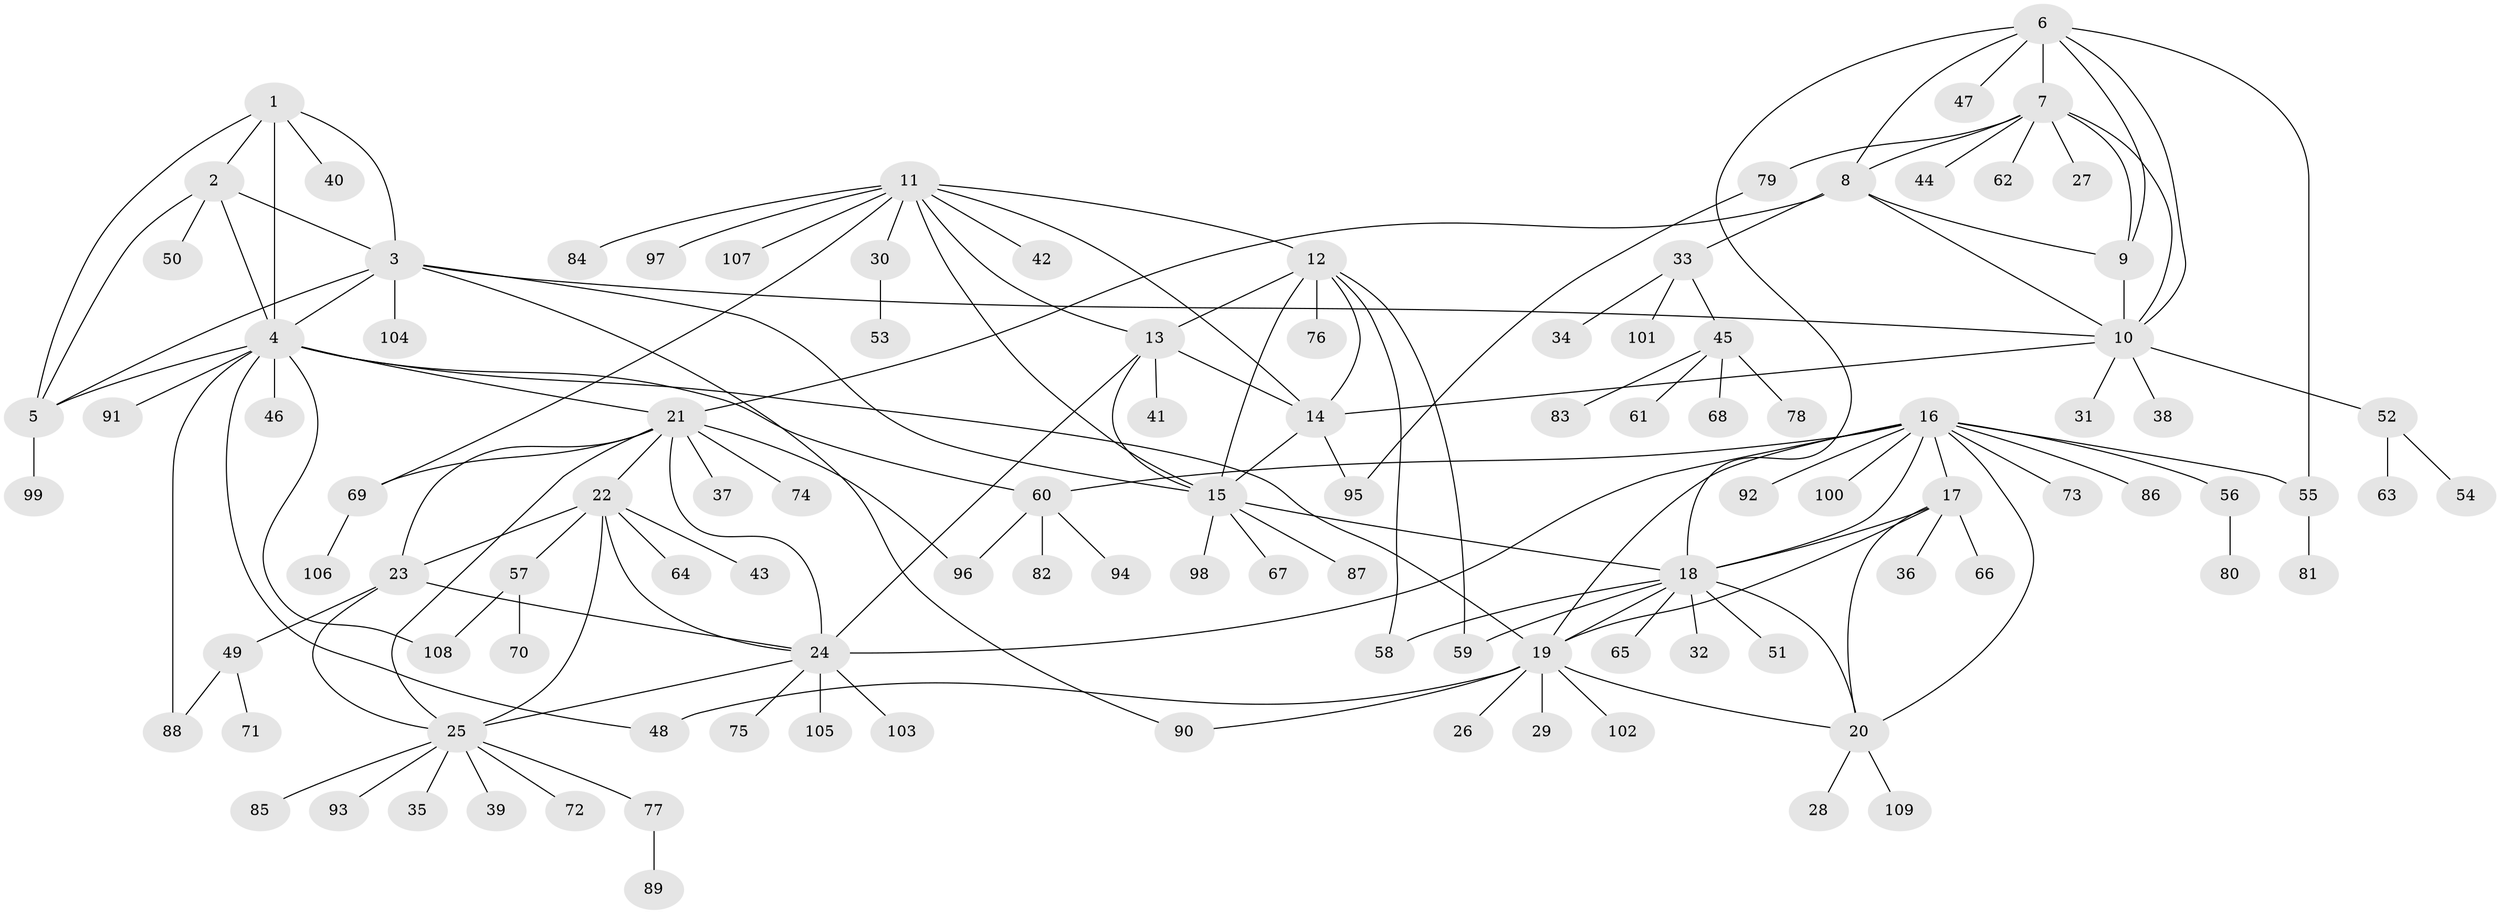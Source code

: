 // coarse degree distribution, {4: 0.08955223880597014, 7: 0.05970149253731343, 11: 0.029850746268656716, 5: 0.1044776119402985, 8: 0.04477611940298507, 6: 0.029850746268656716, 9: 0.029850746268656716, 3: 0.05970149253731343, 1: 0.4626865671641791, 2: 0.08955223880597014}
// Generated by graph-tools (version 1.1) at 2025/52/03/04/25 22:52:33]
// undirected, 109 vertices, 155 edges
graph export_dot {
  node [color=gray90,style=filled];
  1;
  2;
  3;
  4;
  5;
  6;
  7;
  8;
  9;
  10;
  11;
  12;
  13;
  14;
  15;
  16;
  17;
  18;
  19;
  20;
  21;
  22;
  23;
  24;
  25;
  26;
  27;
  28;
  29;
  30;
  31;
  32;
  33;
  34;
  35;
  36;
  37;
  38;
  39;
  40;
  41;
  42;
  43;
  44;
  45;
  46;
  47;
  48;
  49;
  50;
  51;
  52;
  53;
  54;
  55;
  56;
  57;
  58;
  59;
  60;
  61;
  62;
  63;
  64;
  65;
  66;
  67;
  68;
  69;
  70;
  71;
  72;
  73;
  74;
  75;
  76;
  77;
  78;
  79;
  80;
  81;
  82;
  83;
  84;
  85;
  86;
  87;
  88;
  89;
  90;
  91;
  92;
  93;
  94;
  95;
  96;
  97;
  98;
  99;
  100;
  101;
  102;
  103;
  104;
  105;
  106;
  107;
  108;
  109;
  1 -- 2;
  1 -- 3;
  1 -- 4;
  1 -- 5;
  1 -- 40;
  2 -- 3;
  2 -- 4;
  2 -- 5;
  2 -- 50;
  3 -- 4;
  3 -- 5;
  3 -- 10;
  3 -- 15;
  3 -- 90;
  3 -- 104;
  4 -- 5;
  4 -- 19;
  4 -- 21;
  4 -- 46;
  4 -- 48;
  4 -- 60;
  4 -- 88;
  4 -- 91;
  4 -- 108;
  5 -- 99;
  6 -- 7;
  6 -- 8;
  6 -- 9;
  6 -- 10;
  6 -- 18;
  6 -- 47;
  6 -- 55;
  7 -- 8;
  7 -- 9;
  7 -- 10;
  7 -- 27;
  7 -- 44;
  7 -- 62;
  7 -- 79;
  8 -- 9;
  8 -- 10;
  8 -- 21;
  8 -- 33;
  9 -- 10;
  10 -- 14;
  10 -- 31;
  10 -- 38;
  10 -- 52;
  11 -- 12;
  11 -- 13;
  11 -- 14;
  11 -- 15;
  11 -- 30;
  11 -- 42;
  11 -- 69;
  11 -- 84;
  11 -- 97;
  11 -- 107;
  12 -- 13;
  12 -- 14;
  12 -- 15;
  12 -- 58;
  12 -- 59;
  12 -- 76;
  13 -- 14;
  13 -- 15;
  13 -- 24;
  13 -- 41;
  14 -- 15;
  14 -- 95;
  15 -- 18;
  15 -- 67;
  15 -- 87;
  15 -- 98;
  16 -- 17;
  16 -- 18;
  16 -- 19;
  16 -- 20;
  16 -- 24;
  16 -- 55;
  16 -- 56;
  16 -- 60;
  16 -- 73;
  16 -- 86;
  16 -- 92;
  16 -- 100;
  17 -- 18;
  17 -- 19;
  17 -- 20;
  17 -- 36;
  17 -- 66;
  18 -- 19;
  18 -- 20;
  18 -- 32;
  18 -- 51;
  18 -- 58;
  18 -- 59;
  18 -- 65;
  19 -- 20;
  19 -- 26;
  19 -- 29;
  19 -- 48;
  19 -- 90;
  19 -- 102;
  20 -- 28;
  20 -- 109;
  21 -- 22;
  21 -- 23;
  21 -- 24;
  21 -- 25;
  21 -- 37;
  21 -- 69;
  21 -- 74;
  21 -- 96;
  22 -- 23;
  22 -- 24;
  22 -- 25;
  22 -- 43;
  22 -- 57;
  22 -- 64;
  23 -- 24;
  23 -- 25;
  23 -- 49;
  24 -- 25;
  24 -- 75;
  24 -- 103;
  24 -- 105;
  25 -- 35;
  25 -- 39;
  25 -- 72;
  25 -- 77;
  25 -- 85;
  25 -- 93;
  30 -- 53;
  33 -- 34;
  33 -- 45;
  33 -- 101;
  45 -- 61;
  45 -- 68;
  45 -- 78;
  45 -- 83;
  49 -- 71;
  49 -- 88;
  52 -- 54;
  52 -- 63;
  55 -- 81;
  56 -- 80;
  57 -- 70;
  57 -- 108;
  60 -- 82;
  60 -- 94;
  60 -- 96;
  69 -- 106;
  77 -- 89;
  79 -- 95;
}
